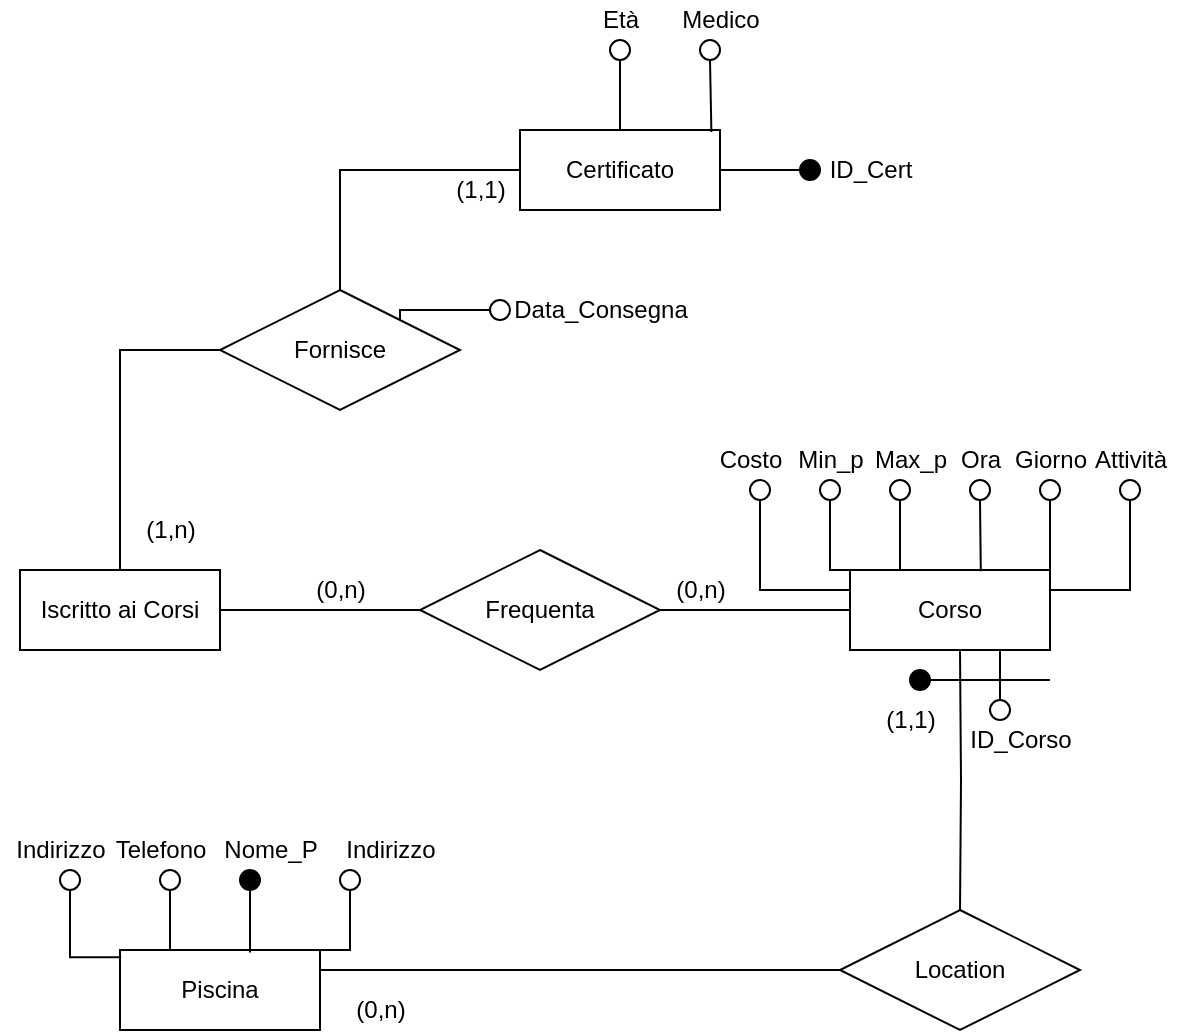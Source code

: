 <mxfile version="17.2.3" type="github">
  <diagram id="d3zhj-jW1eY70h2P2A8U" name="Page-1">
    <mxGraphModel dx="1354" dy="718" grid="1" gridSize="10" guides="1" tooltips="1" connect="1" arrows="1" fold="1" page="1" pageScale="1" pageWidth="1600" pageHeight="900" math="0" shadow="0">
      <root>
        <mxCell id="0" />
        <mxCell id="1" parent="0" />
        <mxCell id="YowGMLrNwcmP15zScVpi-30" style="edgeStyle=orthogonalEdgeStyle;rounded=0;orthogonalLoop=1;jettySize=auto;html=1;exitX=1;exitY=0.5;exitDx=0;exitDy=0;entryX=0;entryY=0.5;entryDx=0;entryDy=0;endArrow=none;endFill=0;" edge="1" parent="1" source="YowGMLrNwcmP15zScVpi-1" target="YowGMLrNwcmP15zScVpi-5">
          <mxGeometry relative="1" as="geometry" />
        </mxCell>
        <mxCell id="YowGMLrNwcmP15zScVpi-66" style="edgeStyle=orthogonalEdgeStyle;rounded=0;orthogonalLoop=1;jettySize=auto;html=1;exitX=0.5;exitY=0;exitDx=0;exitDy=0;entryX=0;entryY=0.5;entryDx=0;entryDy=0;endArrow=none;endFill=0;" edge="1" parent="1" source="YowGMLrNwcmP15zScVpi-1" target="YowGMLrNwcmP15zScVpi-50">
          <mxGeometry relative="1" as="geometry" />
        </mxCell>
        <mxCell id="YowGMLrNwcmP15zScVpi-1" value="Iscritto ai Corsi" style="whiteSpace=wrap;html=1;align=center;" vertex="1" parent="1">
          <mxGeometry x="290" y="405" width="100" height="40" as="geometry" />
        </mxCell>
        <mxCell id="YowGMLrNwcmP15zScVpi-2" style="edgeStyle=orthogonalEdgeStyle;rounded=0;orthogonalLoop=1;jettySize=auto;html=1;exitX=0.75;exitY=1;exitDx=0;exitDy=0;entryX=0.5;entryY=0;entryDx=0;entryDy=0;endArrow=none;endFill=0;fillColor=#000000;" edge="1" parent="1" source="YowGMLrNwcmP15zScVpi-3" target="YowGMLrNwcmP15zScVpi-24">
          <mxGeometry relative="1" as="geometry" />
        </mxCell>
        <mxCell id="YowGMLrNwcmP15zScVpi-3" value="Corso" style="whiteSpace=wrap;html=1;align=center;" vertex="1" parent="1">
          <mxGeometry x="705" y="405" width="100" height="40" as="geometry" />
        </mxCell>
        <mxCell id="YowGMLrNwcmP15zScVpi-4" style="edgeStyle=orthogonalEdgeStyle;rounded=0;orthogonalLoop=1;jettySize=auto;html=1;exitX=1;exitY=0.5;exitDx=0;exitDy=0;entryX=0;entryY=0.5;entryDx=0;entryDy=0;endArrow=none;endFill=0;fillColor=#000000;" edge="1" parent="1" source="YowGMLrNwcmP15zScVpi-5" target="YowGMLrNwcmP15zScVpi-3">
          <mxGeometry relative="1" as="geometry" />
        </mxCell>
        <mxCell id="YowGMLrNwcmP15zScVpi-5" value="Frequenta" style="shape=rhombus;perimeter=rhombusPerimeter;whiteSpace=wrap;html=1;align=center;" vertex="1" parent="1">
          <mxGeometry x="490" y="395" width="120" height="60" as="geometry" />
        </mxCell>
        <mxCell id="YowGMLrNwcmP15zScVpi-6" style="edgeStyle=orthogonalEdgeStyle;rounded=0;orthogonalLoop=1;jettySize=auto;html=1;exitX=0.5;exitY=1;exitDx=0;exitDy=0;entryX=0;entryY=0.25;entryDx=0;entryDy=0;endArrow=none;endFill=0;fillColor=#000000;" edge="1" parent="1" source="YowGMLrNwcmP15zScVpi-7" target="YowGMLrNwcmP15zScVpi-3">
          <mxGeometry relative="1" as="geometry" />
        </mxCell>
        <mxCell id="YowGMLrNwcmP15zScVpi-7" value="" style="ellipse;whiteSpace=wrap;html=1;aspect=fixed;" vertex="1" parent="1">
          <mxGeometry x="655" y="360" width="10" height="10" as="geometry" />
        </mxCell>
        <mxCell id="YowGMLrNwcmP15zScVpi-8" style="edgeStyle=orthogonalEdgeStyle;rounded=0;orthogonalLoop=1;jettySize=auto;html=1;exitX=0.5;exitY=1;exitDx=0;exitDy=0;entryX=0;entryY=0;entryDx=0;entryDy=0;endArrow=none;endFill=0;fillColor=#000000;" edge="1" parent="1" source="YowGMLrNwcmP15zScVpi-9" target="YowGMLrNwcmP15zScVpi-3">
          <mxGeometry relative="1" as="geometry">
            <Array as="points">
              <mxPoint x="695" y="405" />
            </Array>
          </mxGeometry>
        </mxCell>
        <mxCell id="YowGMLrNwcmP15zScVpi-9" value="" style="ellipse;whiteSpace=wrap;html=1;aspect=fixed;" vertex="1" parent="1">
          <mxGeometry x="690" y="360" width="10" height="10" as="geometry" />
        </mxCell>
        <mxCell id="YowGMLrNwcmP15zScVpi-10" style="edgeStyle=orthogonalEdgeStyle;rounded=0;orthogonalLoop=1;jettySize=auto;html=1;exitX=0.5;exitY=1;exitDx=0;exitDy=0;entryX=0.25;entryY=0;entryDx=0;entryDy=0;endArrow=none;endFill=0;fillColor=#000000;" edge="1" parent="1" source="YowGMLrNwcmP15zScVpi-11" target="YowGMLrNwcmP15zScVpi-3">
          <mxGeometry relative="1" as="geometry" />
        </mxCell>
        <mxCell id="YowGMLrNwcmP15zScVpi-11" value="" style="ellipse;whiteSpace=wrap;html=1;aspect=fixed;" vertex="1" parent="1">
          <mxGeometry x="725" y="360" width="10" height="10" as="geometry" />
        </mxCell>
        <mxCell id="YowGMLrNwcmP15zScVpi-12" style="edgeStyle=orthogonalEdgeStyle;rounded=0;orthogonalLoop=1;jettySize=auto;html=1;exitX=0.5;exitY=1;exitDx=0;exitDy=0;entryX=0.654;entryY=0.015;entryDx=0;entryDy=0;entryPerimeter=0;endArrow=none;endFill=0;fillColor=#000000;" edge="1" parent="1" source="YowGMLrNwcmP15zScVpi-13" target="YowGMLrNwcmP15zScVpi-3">
          <mxGeometry relative="1" as="geometry" />
        </mxCell>
        <mxCell id="YowGMLrNwcmP15zScVpi-13" value="" style="ellipse;whiteSpace=wrap;html=1;aspect=fixed;" vertex="1" parent="1">
          <mxGeometry x="765" y="360" width="10" height="10" as="geometry" />
        </mxCell>
        <mxCell id="YowGMLrNwcmP15zScVpi-14" value="Costo" style="text;html=1;align=center;verticalAlign=middle;resizable=0;points=[];autosize=1;strokeColor=none;fillColor=none;" vertex="1" parent="1">
          <mxGeometry x="630" y="340" width="50" height="20" as="geometry" />
        </mxCell>
        <mxCell id="YowGMLrNwcmP15zScVpi-15" value="Min_p" style="text;html=1;align=center;verticalAlign=middle;resizable=0;points=[];autosize=1;strokeColor=none;fillColor=none;" vertex="1" parent="1">
          <mxGeometry x="670" y="340" width="50" height="20" as="geometry" />
        </mxCell>
        <mxCell id="YowGMLrNwcmP15zScVpi-16" value="Max_p" style="text;html=1;align=center;verticalAlign=middle;resizable=0;points=[];autosize=1;strokeColor=none;fillColor=none;" vertex="1" parent="1">
          <mxGeometry x="710" y="340" width="50" height="20" as="geometry" />
        </mxCell>
        <mxCell id="YowGMLrNwcmP15zScVpi-17" value="Ora" style="text;html=1;align=center;verticalAlign=middle;resizable=0;points=[];autosize=1;strokeColor=none;fillColor=none;" vertex="1" parent="1">
          <mxGeometry x="750" y="340" width="40" height="20" as="geometry" />
        </mxCell>
        <mxCell id="YowGMLrNwcmP15zScVpi-18" style="edgeStyle=orthogonalEdgeStyle;rounded=0;orthogonalLoop=1;jettySize=auto;html=1;exitX=0.5;exitY=1;exitDx=0;exitDy=0;endArrow=none;endFill=0;fillColor=#000000;" edge="1" parent="1" source="YowGMLrNwcmP15zScVpi-19">
          <mxGeometry relative="1" as="geometry">
            <mxPoint x="805" y="410" as="targetPoint" />
          </mxGeometry>
        </mxCell>
        <mxCell id="YowGMLrNwcmP15zScVpi-19" value="" style="ellipse;whiteSpace=wrap;html=1;aspect=fixed;" vertex="1" parent="1">
          <mxGeometry x="800" y="360" width="10" height="10" as="geometry" />
        </mxCell>
        <mxCell id="YowGMLrNwcmP15zScVpi-20" value="Giorno" style="text;html=1;align=center;verticalAlign=middle;resizable=0;points=[];autosize=1;strokeColor=none;fillColor=none;" vertex="1" parent="1">
          <mxGeometry x="780" y="340" width="50" height="20" as="geometry" />
        </mxCell>
        <mxCell id="YowGMLrNwcmP15zScVpi-21" style="edgeStyle=orthogonalEdgeStyle;rounded=0;orthogonalLoop=1;jettySize=auto;html=1;exitX=0.5;exitY=1;exitDx=0;exitDy=0;entryX=1;entryY=0.25;entryDx=0;entryDy=0;endArrow=none;endFill=0;fillColor=#000000;" edge="1" parent="1" source="YowGMLrNwcmP15zScVpi-22" target="YowGMLrNwcmP15zScVpi-3">
          <mxGeometry relative="1" as="geometry" />
        </mxCell>
        <mxCell id="YowGMLrNwcmP15zScVpi-22" value="" style="ellipse;whiteSpace=wrap;html=1;aspect=fixed;" vertex="1" parent="1">
          <mxGeometry x="840" y="360" width="10" height="10" as="geometry" />
        </mxCell>
        <mxCell id="YowGMLrNwcmP15zScVpi-23" value="Attività" style="text;html=1;align=center;verticalAlign=middle;resizable=0;points=[];autosize=1;strokeColor=none;fillColor=none;" vertex="1" parent="1">
          <mxGeometry x="820" y="340" width="50" height="20" as="geometry" />
        </mxCell>
        <mxCell id="YowGMLrNwcmP15zScVpi-24" value="" style="ellipse;whiteSpace=wrap;html=1;aspect=fixed;" vertex="1" parent="1">
          <mxGeometry x="775" y="470" width="10" height="10" as="geometry" />
        </mxCell>
        <mxCell id="YowGMLrNwcmP15zScVpi-25" value="ID_Corso" style="text;html=1;align=center;verticalAlign=middle;resizable=0;points=[];autosize=1;strokeColor=none;fillColor=none;" vertex="1" parent="1">
          <mxGeometry x="755" y="480" width="70" height="20" as="geometry" />
        </mxCell>
        <mxCell id="YowGMLrNwcmP15zScVpi-26" value="" style="endArrow=none;html=1;rounded=0;fillColor=#000000;" edge="1" parent="1">
          <mxGeometry width="50" height="50" relative="1" as="geometry">
            <mxPoint x="745" y="460" as="sourcePoint" />
            <mxPoint x="805" y="460" as="targetPoint" />
          </mxGeometry>
        </mxCell>
        <mxCell id="YowGMLrNwcmP15zScVpi-27" value="" style="ellipse;whiteSpace=wrap;html=1;aspect=fixed;fillColor=#000000;" vertex="1" parent="1">
          <mxGeometry x="735" y="455" width="10" height="10" as="geometry" />
        </mxCell>
        <mxCell id="YowGMLrNwcmP15zScVpi-28" value="(0,n)" style="text;html=1;align=center;verticalAlign=middle;resizable=0;points=[];autosize=1;strokeColor=none;fillColor=none;" vertex="1" parent="1">
          <mxGeometry x="610" y="405" width="40" height="20" as="geometry" />
        </mxCell>
        <mxCell id="YowGMLrNwcmP15zScVpi-29" value="(1,1)" style="text;html=1;align=center;verticalAlign=middle;resizable=0;points=[];autosize=1;strokeColor=none;fillColor=none;" vertex="1" parent="1">
          <mxGeometry x="715" y="470" width="40" height="20" as="geometry" />
        </mxCell>
        <mxCell id="YowGMLrNwcmP15zScVpi-31" value="(0,n)" style="text;html=1;align=center;verticalAlign=middle;resizable=0;points=[];autosize=1;strokeColor=none;fillColor=none;" vertex="1" parent="1">
          <mxGeometry x="430" y="405" width="40" height="20" as="geometry" />
        </mxCell>
        <mxCell id="YowGMLrNwcmP15zScVpi-32" style="edgeStyle=orthogonalEdgeStyle;rounded=0;orthogonalLoop=1;jettySize=auto;html=1;exitX=0.5;exitY=1;exitDx=0;exitDy=0;entryX=0.5;entryY=0;entryDx=0;entryDy=0;endArrow=none;endFill=0;fillColor=#000000;" edge="1" parent="1" target="YowGMLrNwcmP15zScVpi-35">
          <mxGeometry relative="1" as="geometry">
            <mxPoint x="760" y="445" as="sourcePoint" />
          </mxGeometry>
        </mxCell>
        <mxCell id="YowGMLrNwcmP15zScVpi-33" value="Piscina" style="whiteSpace=wrap;html=1;align=center;" vertex="1" parent="1">
          <mxGeometry x="340" y="595" width="100" height="40" as="geometry" />
        </mxCell>
        <mxCell id="YowGMLrNwcmP15zScVpi-34" style="edgeStyle=orthogonalEdgeStyle;rounded=0;orthogonalLoop=1;jettySize=auto;html=1;exitX=0;exitY=0.5;exitDx=0;exitDy=0;entryX=1;entryY=0.25;entryDx=0;entryDy=0;endArrow=none;endFill=0;fillColor=#000000;" edge="1" parent="1" source="YowGMLrNwcmP15zScVpi-35" target="YowGMLrNwcmP15zScVpi-33">
          <mxGeometry relative="1" as="geometry" />
        </mxCell>
        <mxCell id="YowGMLrNwcmP15zScVpi-35" value="Location" style="shape=rhombus;perimeter=rhombusPerimeter;whiteSpace=wrap;html=1;align=center;" vertex="1" parent="1">
          <mxGeometry x="700" y="575" width="120" height="60" as="geometry" />
        </mxCell>
        <mxCell id="YowGMLrNwcmP15zScVpi-36" value="(0,n)" style="text;html=1;align=center;verticalAlign=middle;resizable=0;points=[];autosize=1;strokeColor=none;fillColor=none;" vertex="1" parent="1">
          <mxGeometry x="450" y="615" width="40" height="20" as="geometry" />
        </mxCell>
        <mxCell id="YowGMLrNwcmP15zScVpi-45" style="edgeStyle=orthogonalEdgeStyle;rounded=0;orthogonalLoop=1;jettySize=auto;html=1;exitX=0.5;exitY=1;exitDx=0;exitDy=0;entryX=0.006;entryY=0.09;entryDx=0;entryDy=0;entryPerimeter=0;endArrow=none;endFill=0;" edge="1" parent="1" source="YowGMLrNwcmP15zScVpi-37" target="YowGMLrNwcmP15zScVpi-33">
          <mxGeometry relative="1" as="geometry" />
        </mxCell>
        <mxCell id="YowGMLrNwcmP15zScVpi-37" value="" style="ellipse;whiteSpace=wrap;html=1;aspect=fixed;" vertex="1" parent="1">
          <mxGeometry x="310" y="555" width="10" height="10" as="geometry" />
        </mxCell>
        <mxCell id="YowGMLrNwcmP15zScVpi-47" style="edgeStyle=orthogonalEdgeStyle;rounded=0;orthogonalLoop=1;jettySize=auto;html=1;exitX=0.5;exitY=1;exitDx=0;exitDy=0;entryX=0.65;entryY=0.03;entryDx=0;entryDy=0;entryPerimeter=0;endArrow=none;endFill=0;" edge="1" parent="1" source="YowGMLrNwcmP15zScVpi-38" target="YowGMLrNwcmP15zScVpi-33">
          <mxGeometry relative="1" as="geometry" />
        </mxCell>
        <mxCell id="YowGMLrNwcmP15zScVpi-38" value="" style="ellipse;whiteSpace=wrap;html=1;aspect=fixed;fillColor=#000000;" vertex="1" parent="1">
          <mxGeometry x="400" y="555" width="10" height="10" as="geometry" />
        </mxCell>
        <mxCell id="YowGMLrNwcmP15zScVpi-39" value="Nome_P" style="text;html=1;align=center;verticalAlign=middle;resizable=0;points=[];autosize=1;strokeColor=none;fillColor=none;" vertex="1" parent="1">
          <mxGeometry x="385" y="535" width="60" height="20" as="geometry" />
        </mxCell>
        <mxCell id="YowGMLrNwcmP15zScVpi-40" value="Indirizzo" style="text;html=1;align=center;verticalAlign=middle;resizable=0;points=[];autosize=1;strokeColor=none;fillColor=none;" vertex="1" parent="1">
          <mxGeometry x="280" y="535" width="60" height="20" as="geometry" />
        </mxCell>
        <mxCell id="YowGMLrNwcmP15zScVpi-46" style="edgeStyle=orthogonalEdgeStyle;rounded=0;orthogonalLoop=1;jettySize=auto;html=1;exitX=0.5;exitY=1;exitDx=0;exitDy=0;entryX=0.25;entryY=0;entryDx=0;entryDy=0;endArrow=none;endFill=0;" edge="1" parent="1" source="YowGMLrNwcmP15zScVpi-41" target="YowGMLrNwcmP15zScVpi-33">
          <mxGeometry relative="1" as="geometry" />
        </mxCell>
        <mxCell id="YowGMLrNwcmP15zScVpi-41" value="" style="ellipse;whiteSpace=wrap;html=1;aspect=fixed;" vertex="1" parent="1">
          <mxGeometry x="360" y="555" width="10" height="10" as="geometry" />
        </mxCell>
        <mxCell id="YowGMLrNwcmP15zScVpi-42" value="Telefono" style="text;html=1;align=center;verticalAlign=middle;resizable=0;points=[];autosize=1;strokeColor=none;fillColor=none;" vertex="1" parent="1">
          <mxGeometry x="330" y="535" width="60" height="20" as="geometry" />
        </mxCell>
        <mxCell id="YowGMLrNwcmP15zScVpi-48" style="edgeStyle=orthogonalEdgeStyle;rounded=0;orthogonalLoop=1;jettySize=auto;html=1;exitX=0.5;exitY=1;exitDx=0;exitDy=0;entryX=1;entryY=0;entryDx=0;entryDy=0;endArrow=none;endFill=0;" edge="1" parent="1" source="YowGMLrNwcmP15zScVpi-43" target="YowGMLrNwcmP15zScVpi-33">
          <mxGeometry relative="1" as="geometry">
            <Array as="points">
              <mxPoint x="455" y="595" />
            </Array>
          </mxGeometry>
        </mxCell>
        <mxCell id="YowGMLrNwcmP15zScVpi-43" value="" style="ellipse;whiteSpace=wrap;html=1;aspect=fixed;" vertex="1" parent="1">
          <mxGeometry x="450" y="555" width="10" height="10" as="geometry" />
        </mxCell>
        <mxCell id="YowGMLrNwcmP15zScVpi-44" value="Indirizzo" style="text;html=1;align=center;verticalAlign=middle;resizable=0;points=[];autosize=1;strokeColor=none;fillColor=none;" vertex="1" parent="1">
          <mxGeometry x="445" y="535" width="60" height="20" as="geometry" />
        </mxCell>
        <mxCell id="YowGMLrNwcmP15zScVpi-49" style="edgeStyle=orthogonalEdgeStyle;rounded=0;orthogonalLoop=1;jettySize=auto;html=1;exitX=0.5;exitY=0;exitDx=0;exitDy=0;entryX=0;entryY=0.5;entryDx=0;entryDy=0;endArrow=none;endFill=0;fillColor=#000000;" edge="1" parent="1" source="YowGMLrNwcmP15zScVpi-50" target="YowGMLrNwcmP15zScVpi-52">
          <mxGeometry relative="1" as="geometry" />
        </mxCell>
        <mxCell id="YowGMLrNwcmP15zScVpi-50" value="Fornisce" style="shape=rhombus;perimeter=rhombusPerimeter;whiteSpace=wrap;html=1;align=center;" vertex="1" parent="1">
          <mxGeometry x="390" y="265" width="120" height="60" as="geometry" />
        </mxCell>
        <mxCell id="YowGMLrNwcmP15zScVpi-51" style="edgeStyle=orthogonalEdgeStyle;rounded=0;orthogonalLoop=1;jettySize=auto;html=1;exitX=1;exitY=0.5;exitDx=0;exitDy=0;entryX=0;entryY=0.5;entryDx=0;entryDy=0;endArrow=none;endFill=0;fillColor=#000000;" edge="1" parent="1" source="YowGMLrNwcmP15zScVpi-52" target="YowGMLrNwcmP15zScVpi-59">
          <mxGeometry relative="1" as="geometry" />
        </mxCell>
        <mxCell id="YowGMLrNwcmP15zScVpi-52" value="Certificato" style="whiteSpace=wrap;html=1;align=center;" vertex="1" parent="1">
          <mxGeometry x="540" y="185" width="100" height="40" as="geometry" />
        </mxCell>
        <mxCell id="YowGMLrNwcmP15zScVpi-53" style="edgeStyle=orthogonalEdgeStyle;rounded=0;orthogonalLoop=1;jettySize=auto;html=1;exitX=0;exitY=0.5;exitDx=0;exitDy=0;entryX=1;entryY=0;entryDx=0;entryDy=0;endArrow=none;endFill=0;fillColor=#000000;" edge="1" parent="1" source="YowGMLrNwcmP15zScVpi-54" target="YowGMLrNwcmP15zScVpi-50">
          <mxGeometry relative="1" as="geometry">
            <Array as="points">
              <mxPoint x="480" y="275" />
            </Array>
          </mxGeometry>
        </mxCell>
        <mxCell id="YowGMLrNwcmP15zScVpi-54" value="" style="ellipse;whiteSpace=wrap;html=1;aspect=fixed;" vertex="1" parent="1">
          <mxGeometry x="525" y="270" width="10" height="10" as="geometry" />
        </mxCell>
        <mxCell id="YowGMLrNwcmP15zScVpi-55" style="edgeStyle=orthogonalEdgeStyle;rounded=0;orthogonalLoop=1;jettySize=auto;html=1;exitX=0.5;exitY=1;exitDx=0;exitDy=0;endArrow=none;endFill=0;fillColor=#000000;" edge="1" parent="1" source="YowGMLrNwcmP15zScVpi-56" target="YowGMLrNwcmP15zScVpi-52">
          <mxGeometry relative="1" as="geometry" />
        </mxCell>
        <mxCell id="YowGMLrNwcmP15zScVpi-56" value="" style="ellipse;whiteSpace=wrap;html=1;aspect=fixed;" vertex="1" parent="1">
          <mxGeometry x="585" y="140" width="10" height="10" as="geometry" />
        </mxCell>
        <mxCell id="YowGMLrNwcmP15zScVpi-57" style="edgeStyle=orthogonalEdgeStyle;rounded=0;orthogonalLoop=1;jettySize=auto;html=1;exitX=0.5;exitY=1;exitDx=0;exitDy=0;entryX=0.957;entryY=0.025;entryDx=0;entryDy=0;entryPerimeter=0;endArrow=none;endFill=0;fillColor=#000000;" edge="1" parent="1" source="YowGMLrNwcmP15zScVpi-58" target="YowGMLrNwcmP15zScVpi-52">
          <mxGeometry relative="1" as="geometry" />
        </mxCell>
        <mxCell id="YowGMLrNwcmP15zScVpi-58" value="" style="ellipse;whiteSpace=wrap;html=1;aspect=fixed;" vertex="1" parent="1">
          <mxGeometry x="630" y="140" width="10" height="10" as="geometry" />
        </mxCell>
        <mxCell id="YowGMLrNwcmP15zScVpi-59" value="" style="ellipse;whiteSpace=wrap;html=1;aspect=fixed;fillColor=#000000;" vertex="1" parent="1">
          <mxGeometry x="680" y="200" width="10" height="10" as="geometry" />
        </mxCell>
        <mxCell id="YowGMLrNwcmP15zScVpi-60" value="ID_Cert" style="text;html=1;align=center;verticalAlign=middle;resizable=0;points=[];autosize=1;strokeColor=none;fillColor=none;" vertex="1" parent="1">
          <mxGeometry x="685" y="195" width="60" height="20" as="geometry" />
        </mxCell>
        <mxCell id="YowGMLrNwcmP15zScVpi-61" value="Medico" style="text;html=1;align=center;verticalAlign=middle;resizable=0;points=[];autosize=1;strokeColor=none;fillColor=none;" vertex="1" parent="1">
          <mxGeometry x="615" y="120" width="50" height="20" as="geometry" />
        </mxCell>
        <mxCell id="YowGMLrNwcmP15zScVpi-62" value="Età" style="text;html=1;align=center;verticalAlign=middle;resizable=0;points=[];autosize=1;strokeColor=none;fillColor=none;" vertex="1" parent="1">
          <mxGeometry x="575" y="120" width="30" height="20" as="geometry" />
        </mxCell>
        <mxCell id="YowGMLrNwcmP15zScVpi-63" value="Data_Consegna" style="text;html=1;align=center;verticalAlign=middle;resizable=0;points=[];autosize=1;strokeColor=none;fillColor=none;" vertex="1" parent="1">
          <mxGeometry x="530" y="265" width="100" height="20" as="geometry" />
        </mxCell>
        <mxCell id="YowGMLrNwcmP15zScVpi-64" value="(1,1)" style="text;html=1;align=center;verticalAlign=middle;resizable=0;points=[];autosize=1;strokeColor=none;fillColor=none;" vertex="1" parent="1">
          <mxGeometry x="500" y="205" width="40" height="20" as="geometry" />
        </mxCell>
        <mxCell id="YowGMLrNwcmP15zScVpi-67" value="(1,n)" style="text;html=1;align=center;verticalAlign=middle;resizable=0;points=[];autosize=1;strokeColor=none;fillColor=none;" vertex="1" parent="1">
          <mxGeometry x="345" y="375" width="40" height="20" as="geometry" />
        </mxCell>
      </root>
    </mxGraphModel>
  </diagram>
</mxfile>

